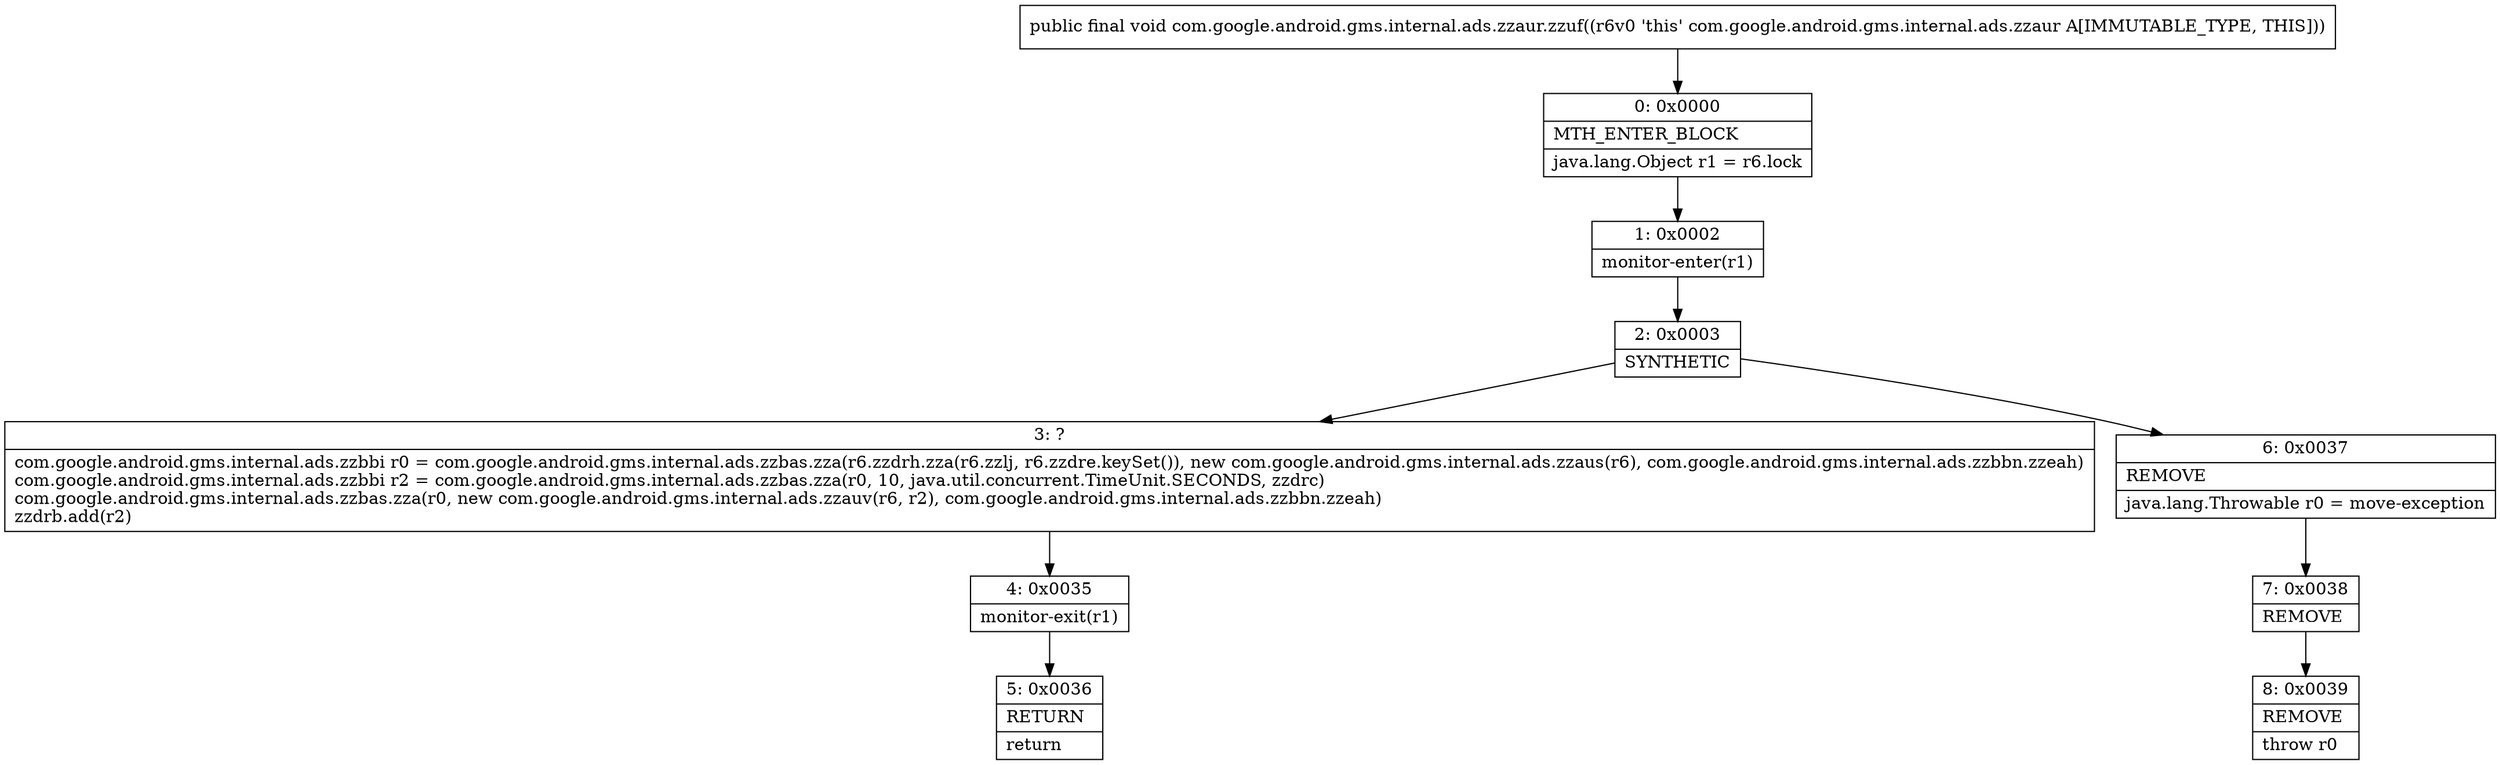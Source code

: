 digraph "CFG forcom.google.android.gms.internal.ads.zzaur.zzuf()V" {
Node_0 [shape=record,label="{0\:\ 0x0000|MTH_ENTER_BLOCK\l|java.lang.Object r1 = r6.lock\l}"];
Node_1 [shape=record,label="{1\:\ 0x0002|monitor\-enter(r1)\l}"];
Node_2 [shape=record,label="{2\:\ 0x0003|SYNTHETIC\l}"];
Node_3 [shape=record,label="{3\:\ ?|com.google.android.gms.internal.ads.zzbbi r0 = com.google.android.gms.internal.ads.zzbas.zza(r6.zzdrh.zza(r6.zzlj, r6.zzdre.keySet()), new com.google.android.gms.internal.ads.zzaus(r6), com.google.android.gms.internal.ads.zzbbn.zzeah)\lcom.google.android.gms.internal.ads.zzbbi r2 = com.google.android.gms.internal.ads.zzbas.zza(r0, 10, java.util.concurrent.TimeUnit.SECONDS, zzdrc)\lcom.google.android.gms.internal.ads.zzbas.zza(r0, new com.google.android.gms.internal.ads.zzauv(r6, r2), com.google.android.gms.internal.ads.zzbbn.zzeah)\lzzdrb.add(r2)\l}"];
Node_4 [shape=record,label="{4\:\ 0x0035|monitor\-exit(r1)\l}"];
Node_5 [shape=record,label="{5\:\ 0x0036|RETURN\l|return\l}"];
Node_6 [shape=record,label="{6\:\ 0x0037|REMOVE\l|java.lang.Throwable r0 = move\-exception\l}"];
Node_7 [shape=record,label="{7\:\ 0x0038|REMOVE\l}"];
Node_8 [shape=record,label="{8\:\ 0x0039|REMOVE\l|throw r0\l}"];
MethodNode[shape=record,label="{public final void com.google.android.gms.internal.ads.zzaur.zzuf((r6v0 'this' com.google.android.gms.internal.ads.zzaur A[IMMUTABLE_TYPE, THIS])) }"];
MethodNode -> Node_0;
Node_0 -> Node_1;
Node_1 -> Node_2;
Node_2 -> Node_3;
Node_2 -> Node_6;
Node_3 -> Node_4;
Node_4 -> Node_5;
Node_6 -> Node_7;
Node_7 -> Node_8;
}

